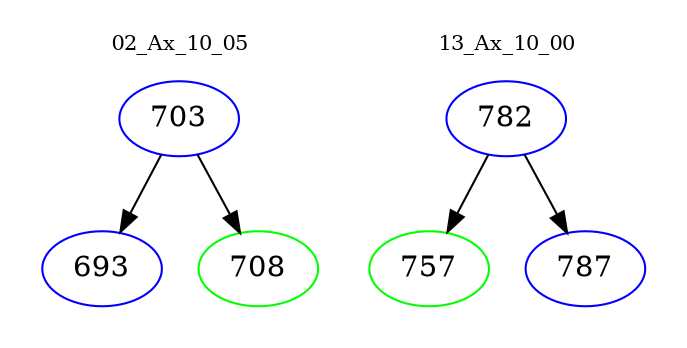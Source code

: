 digraph{
subgraph cluster_0 {
color = white
label = "02_Ax_10_05";
fontsize=10;
T0_703 [label="703", color="blue"]
T0_703 -> T0_693 [color="black"]
T0_693 [label="693", color="blue"]
T0_703 -> T0_708 [color="black"]
T0_708 [label="708", color="green"]
}
subgraph cluster_1 {
color = white
label = "13_Ax_10_00";
fontsize=10;
T1_782 [label="782", color="blue"]
T1_782 -> T1_757 [color="black"]
T1_757 [label="757", color="green"]
T1_782 -> T1_787 [color="black"]
T1_787 [label="787", color="blue"]
}
}
